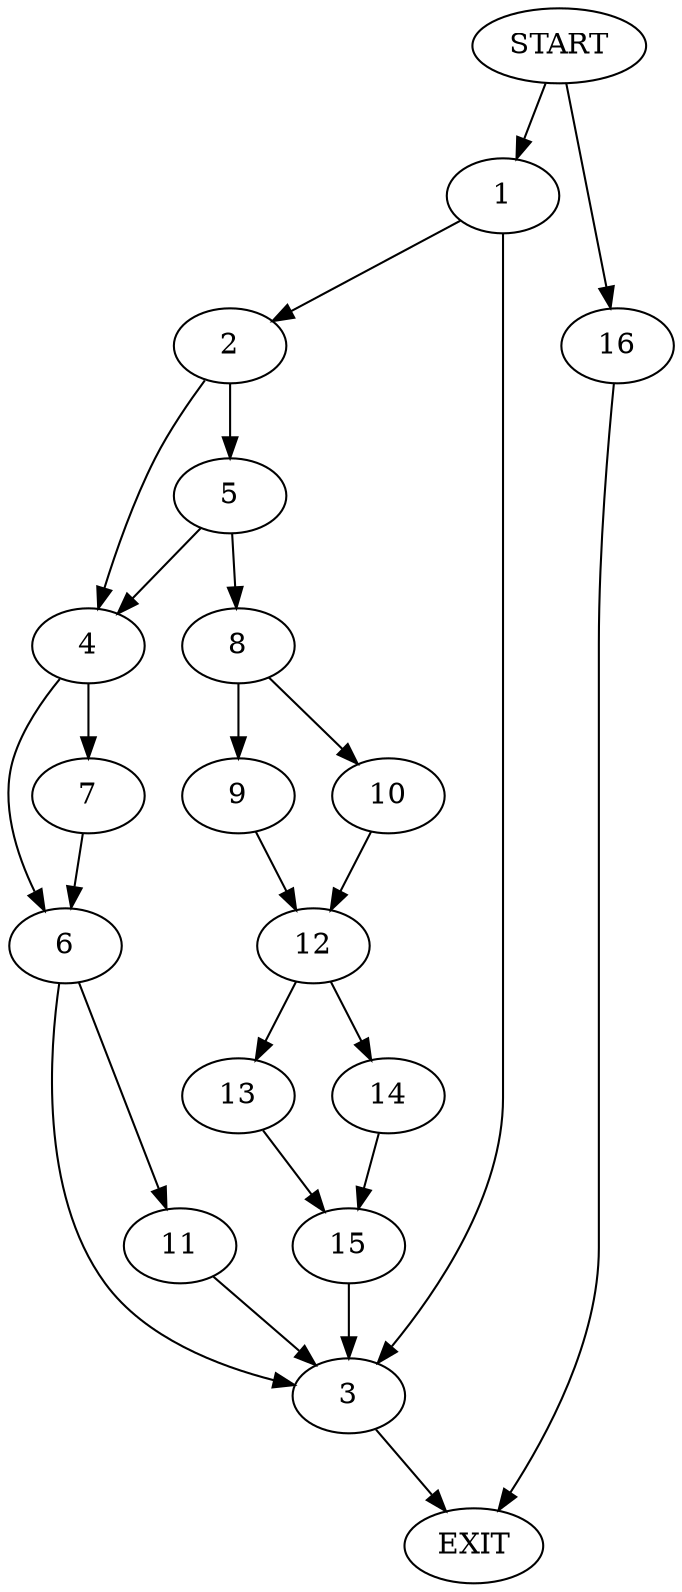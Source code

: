 digraph {
0 [label="START"]
17 [label="EXIT"]
0 -> 1
1 -> 2
1 -> 3
2 -> 4
2 -> 5
3 -> 17
4 -> 6
4 -> 7
5 -> 8
5 -> 4
8 -> 9
8 -> 10
6 -> 11
6 -> 3
7 -> 6
11 -> 3
10 -> 12
9 -> 12
12 -> 13
12 -> 14
13 -> 15
14 -> 15
15 -> 3
0 -> 16
16 -> 17
}
